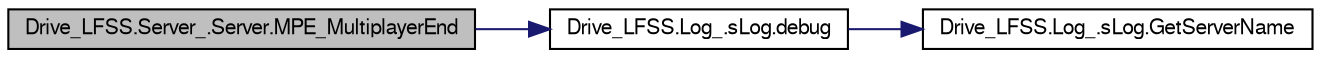 digraph G
{
  bgcolor="transparent";
  edge [fontname="FreeSans",fontsize=10,labelfontname="FreeSans",labelfontsize=10];
  node [fontname="FreeSans",fontsize=10,shape=record];
  rankdir=LR;
  Node1 [label="Drive_LFSS.Server_.Server.MPE_MultiplayerEnd",height=0.2,width=0.4,color="black", fillcolor="grey75", style="filled" fontcolor="black"];
  Node1 -> Node2 [color="midnightblue",fontsize=10,style="solid",fontname="FreeSans"];
  Node2 [label="Drive_LFSS.Log_.sLog.debug",height=0.2,width=0.4,color="black",URL="$class_drive___l_f_s_s_1_1_log___1_1s_log.html#07044dc1f9967b589c4172099f66df74"];
  Node2 -> Node3 [color="midnightblue",fontsize=10,style="solid",fontname="FreeSans"];
  Node3 [label="Drive_LFSS.Log_.sLog.GetServerName",height=0.2,width=0.4,color="black",URL="$class_drive___l_f_s_s_1_1_log___1_1s_log.html#9c38361eceec54b892e2b27baba0b7e0"];
}
